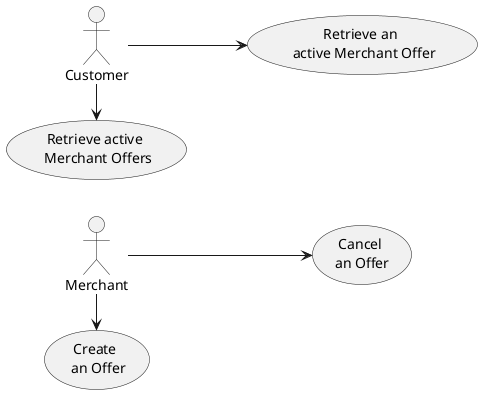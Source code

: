 @startuml
left to right direction

Merchant -> (Create \n an Offer)
Merchant --> (Cancel \nan Offer)


Customer -> (Retrieve active \n Merchant Offers)
Customer --> (Retrieve an \n active Merchant Offer)
@enduml
